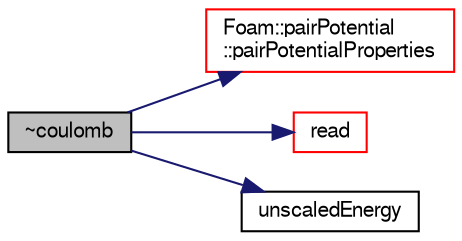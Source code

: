 digraph "~coulomb"
{
  bgcolor="transparent";
  edge [fontname="FreeSans",fontsize="10",labelfontname="FreeSans",labelfontsize="10"];
  node [fontname="FreeSans",fontsize="10",shape=record];
  rankdir="LR";
  Node2 [label="~coulomb",height=0.2,width=0.4,color="black", fillcolor="grey75", style="filled", fontcolor="black"];
  Node2 -> Node3 [color="midnightblue",fontsize="10",style="solid",fontname="FreeSans"];
  Node3 [label="Foam::pairPotential\l::pairPotentialProperties",height=0.2,width=0.4,color="red",URL="$a24442.html#ae9db077d7be5eeb990eedd31a11da220"];
  Node2 -> Node12 [color="midnightblue",fontsize="10",style="solid",fontname="FreeSans"];
  Node12 [label="read",height=0.2,width=0.4,color="red",URL="$a24450.html#a646f6b9e314f4e96310c6291a2be3579",tooltip="Read dictionary. "];
  Node2 -> Node13 [color="midnightblue",fontsize="10",style="solid",fontname="FreeSans"];
  Node13 [label="unscaledEnergy",height=0.2,width=0.4,color="black",URL="$a24450.html#a83578b87f1b5c24f33e63b3327599dff"];
}
